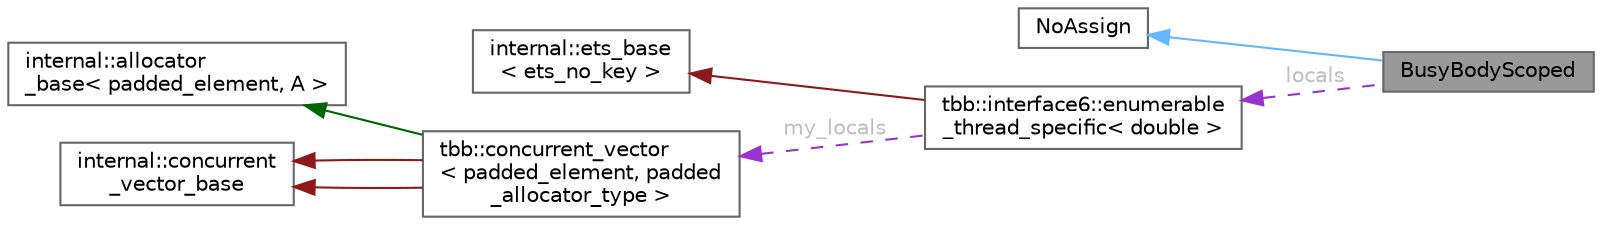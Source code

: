 digraph "BusyBodyScoped"
{
 // LATEX_PDF_SIZE
  bgcolor="transparent";
  edge [fontname=Helvetica,fontsize=10,labelfontname=Helvetica,labelfontsize=10];
  node [fontname=Helvetica,fontsize=10,shape=box,height=0.2,width=0.4];
  rankdir="LR";
  Node1 [id="Node000001",label="BusyBodyScoped",height=0.2,width=0.4,color="gray40", fillcolor="grey60", style="filled", fontcolor="black",tooltip=" "];
  Node2 -> Node1 [id="edge1_Node000001_Node000002",dir="back",color="steelblue1",style="solid",tooltip=" "];
  Node2 [id="Node000002",label="NoAssign",height=0.2,width=0.4,color="gray40", fillcolor="white", style="filled",URL="$class_no_assign.html",tooltip="Base class for prohibiting compiler-generated operator="];
  Node3 -> Node1 [id="edge2_Node000001_Node000003",dir="back",color="darkorchid3",style="dashed",tooltip=" ",label=" locals",fontcolor="grey" ];
  Node3 [id="Node000003",label="tbb::interface6::enumerable\l_thread_specific\< double \>",height=0.2,width=0.4,color="gray40", fillcolor="white", style="filled",URL="$classtbb_1_1interface6_1_1enumerable__thread__specific.html",tooltip=" "];
  Node4 -> Node3 [id="edge3_Node000003_Node000004",dir="back",color="firebrick4",style="solid",tooltip=" "];
  Node4 [id="Node000004",label="internal::ets_base\l\< ets_no_key \>",height=0.2,width=0.4,color="gray40", fillcolor="white", style="filled",tooltip=" "];
  Node5 -> Node3 [id="edge4_Node000003_Node000005",dir="back",color="darkorchid3",style="dashed",tooltip=" ",label=" my_locals",fontcolor="grey" ];
  Node5 [id="Node000005",label="tbb::concurrent_vector\l\< padded_element, padded\l_allocator_type \>",height=0.2,width=0.4,color="gray40", fillcolor="white", style="filled",URL="$classtbb_1_1concurrent__vector.html",tooltip=" "];
  Node6 -> Node5 [id="edge5_Node000005_Node000006",dir="back",color="darkgreen",style="solid",tooltip=" "];
  Node6 [id="Node000006",label="internal::allocator\l_base\< padded_element, A \>",height=0.2,width=0.4,color="gray40", fillcolor="white", style="filled",tooltip=" "];
  Node7 -> Node5 [id="edge6_Node000005_Node000007",dir="back",color="firebrick4",style="solid",tooltip=" "];
  Node7 [id="Node000007",label="internal::concurrent\l_vector_base",height=0.2,width=0.4,color="gray40", fillcolor="white", style="filled",tooltip=" "];
  Node7 -> Node5 [id="edge7_Node000005_Node000007",dir="back",color="firebrick4",style="solid",tooltip=" "];
}
